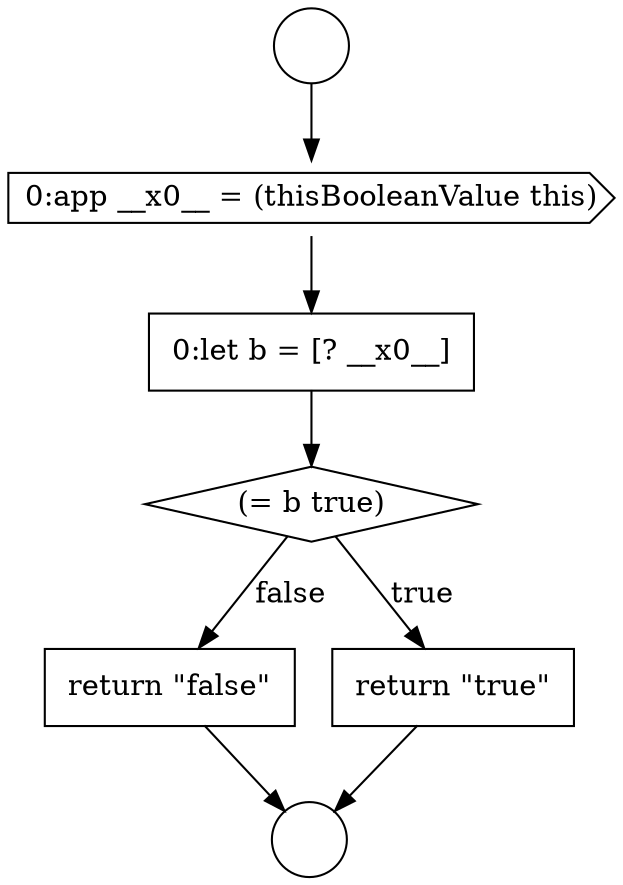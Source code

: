 digraph {
  node11676 [shape=circle label=" " color="black" fillcolor="white" style=filled]
  node11677 [shape=circle label=" " color="black" fillcolor="white" style=filled]
  node11682 [shape=none, margin=0, label=<<font color="black">
    <table border="0" cellborder="1" cellspacing="0" cellpadding="10">
      <tr><td align="left">return &quot;false&quot;</td></tr>
    </table>
  </font>> color="black" fillcolor="white" style=filled]
  node11678 [shape=cds, label=<<font color="black">0:app __x0__ = (thisBooleanValue this)</font>> color="black" fillcolor="white" style=filled]
  node11679 [shape=none, margin=0, label=<<font color="black">
    <table border="0" cellborder="1" cellspacing="0" cellpadding="10">
      <tr><td align="left">0:let b = [? __x0__]</td></tr>
    </table>
  </font>> color="black" fillcolor="white" style=filled]
  node11681 [shape=none, margin=0, label=<<font color="black">
    <table border="0" cellborder="1" cellspacing="0" cellpadding="10">
      <tr><td align="left">return &quot;true&quot;</td></tr>
    </table>
  </font>> color="black" fillcolor="white" style=filled]
  node11680 [shape=diamond, label=<<font color="black">(= b true)</font>> color="black" fillcolor="white" style=filled]
  node11679 -> node11680 [ color="black"]
  node11681 -> node11677 [ color="black"]
  node11676 -> node11678 [ color="black"]
  node11678 -> node11679 [ color="black"]
  node11680 -> node11681 [label=<<font color="black">true</font>> color="black"]
  node11680 -> node11682 [label=<<font color="black">false</font>> color="black"]
  node11682 -> node11677 [ color="black"]
}
